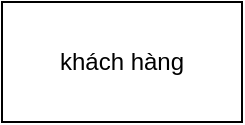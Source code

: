 <mxfile version="20.8.3" type="device"><diagram id="2YejFakNIyAy_E1KBcUa" name="Trang-1"><mxGraphModel dx="1050" dy="573" grid="1" gridSize="10" guides="1" tooltips="1" connect="1" arrows="1" fold="1" page="1" pageScale="1" pageWidth="827" pageHeight="1169" math="0" shadow="0"><root><mxCell id="0"/><mxCell id="1" parent="0"/><mxCell id="xCj-g5aAGK-S6qFLawUb-1" value="khách hàng" style="rounded=0;whiteSpace=wrap;html=1;" vertex="1" parent="1"><mxGeometry x="30" y="120" width="120" height="60" as="geometry"/></mxCell></root></mxGraphModel></diagram></mxfile>